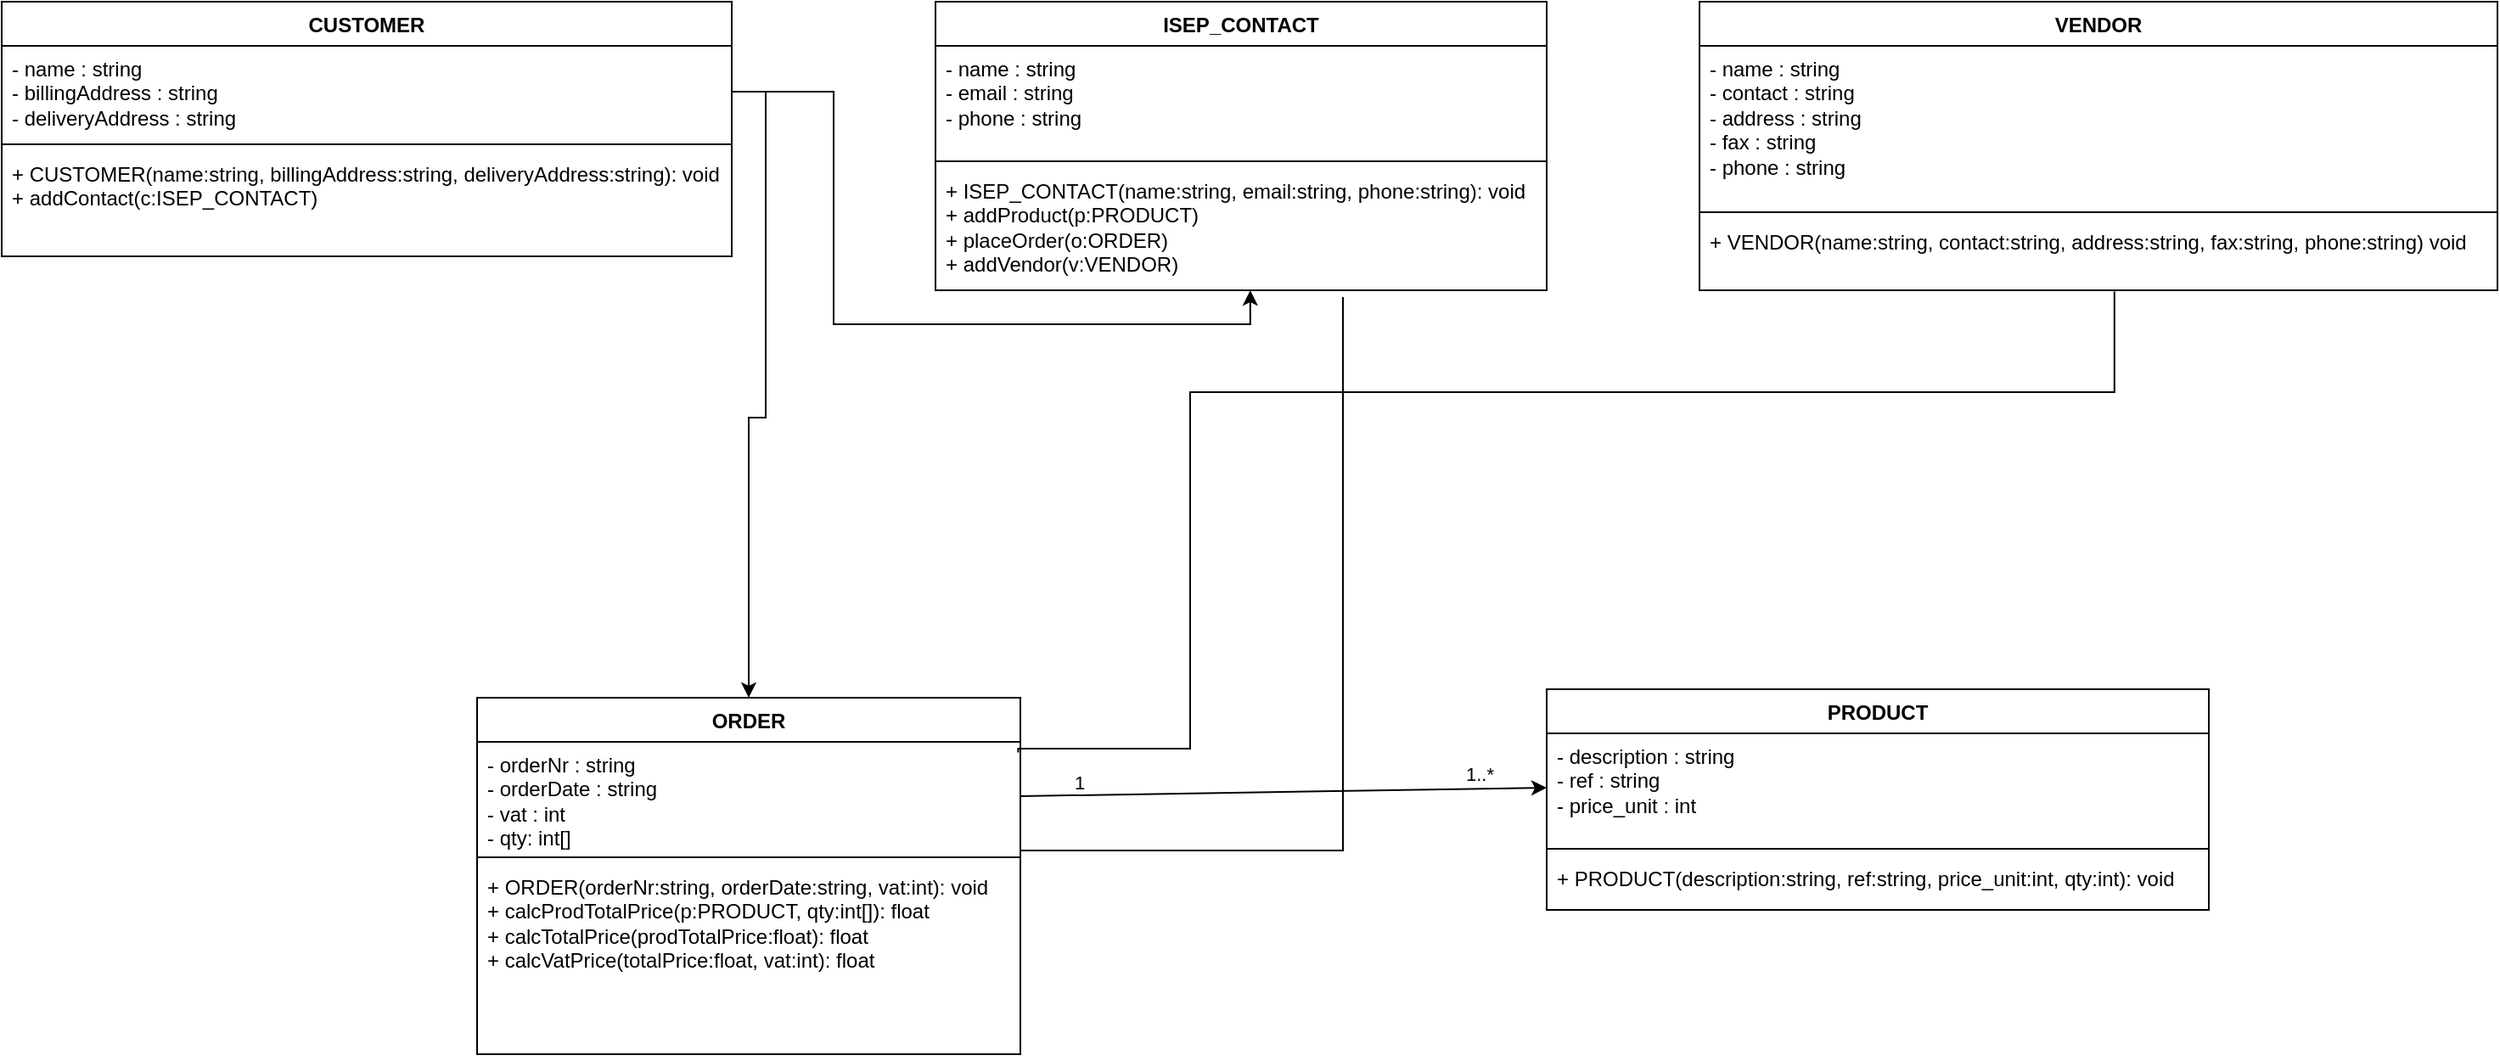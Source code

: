<mxfile version="24.7.17">
  <diagram name="Page-1" id="lRyyJMTsTZeolcEp8OgK">
    <mxGraphModel dx="2174" dy="672" grid="1" gridSize="10" guides="1" tooltips="1" connect="1" arrows="1" fold="1" page="1" pageScale="1" pageWidth="827" pageHeight="1169" math="0" shadow="0">
      <root>
        <mxCell id="0" />
        <mxCell id="1" parent="0" />
        <mxCell id="sCqrOmFN_YtkE-2UhN6L-5" value="VENDOR" style="swimlane;fontStyle=1;align=center;verticalAlign=top;childLayout=stackLayout;horizontal=1;startSize=26;horizontalStack=0;resizeParent=1;resizeParentMax=0;resizeLast=0;collapsible=1;marginBottom=0;whiteSpace=wrap;html=1;" vertex="1" parent="1">
          <mxGeometry x="710" y="170" width="470" height="170" as="geometry">
            <mxRectangle x="414" y="330" width="90" height="30" as="alternateBounds" />
          </mxGeometry>
        </mxCell>
        <mxCell id="sCqrOmFN_YtkE-2UhN6L-6" value="- name : string&lt;div&gt;- contact : string&lt;/div&gt;&lt;div&gt;- address : string&lt;/div&gt;&lt;div&gt;- fax : string&lt;/div&gt;&lt;div&gt;- phone : string&lt;/div&gt;" style="text;strokeColor=none;fillColor=none;align=left;verticalAlign=top;spacingLeft=4;spacingRight=4;overflow=hidden;rotatable=0;points=[[0,0.5],[1,0.5]];portConstraint=eastwest;whiteSpace=wrap;html=1;" vertex="1" parent="sCqrOmFN_YtkE-2UhN6L-5">
          <mxGeometry y="26" width="470" height="94" as="geometry" />
        </mxCell>
        <mxCell id="sCqrOmFN_YtkE-2UhN6L-7" value="" style="line;strokeWidth=1;fillColor=none;align=left;verticalAlign=middle;spacingTop=-1;spacingLeft=3;spacingRight=3;rotatable=0;labelPosition=right;points=[];portConstraint=eastwest;strokeColor=inherit;" vertex="1" parent="sCqrOmFN_YtkE-2UhN6L-5">
          <mxGeometry y="120" width="470" height="8" as="geometry" />
        </mxCell>
        <mxCell id="sCqrOmFN_YtkE-2UhN6L-8" value="+ VENDOR(name:string, contact:string, address:string, fax:string, phone:string) void" style="text;strokeColor=none;fillColor=none;align=left;verticalAlign=top;spacingLeft=4;spacingRight=4;overflow=hidden;rotatable=0;points=[[0,0.5],[1,0.5]];portConstraint=eastwest;whiteSpace=wrap;html=1;" vertex="1" parent="sCqrOmFN_YtkE-2UhN6L-5">
          <mxGeometry y="128" width="470" height="42" as="geometry" />
        </mxCell>
        <mxCell id="sCqrOmFN_YtkE-2UhN6L-39" style="edgeStyle=orthogonalEdgeStyle;rounded=0;orthogonalLoop=1;jettySize=auto;html=1;endArrow=none;endFill=0;" edge="1" parent="1" source="sCqrOmFN_YtkE-2UhN6L-9">
          <mxGeometry relative="1" as="geometry">
            <mxPoint x="500" y="344" as="targetPoint" />
            <Array as="points">
              <mxPoint x="500" y="670" />
              <mxPoint x="500" y="344" />
            </Array>
          </mxGeometry>
        </mxCell>
        <mxCell id="sCqrOmFN_YtkE-2UhN6L-9" value="ORDER" style="swimlane;fontStyle=1;align=center;verticalAlign=top;childLayout=stackLayout;horizontal=1;startSize=26;horizontalStack=0;resizeParent=1;resizeParentMax=0;resizeLast=0;collapsible=1;marginBottom=0;whiteSpace=wrap;html=1;" vertex="1" parent="1">
          <mxGeometry x="-10" y="580" width="320" height="210" as="geometry" />
        </mxCell>
        <mxCell id="sCqrOmFN_YtkE-2UhN6L-10" value="- orderNr : string&lt;div&gt;- orderDate : string&lt;/div&gt;&lt;div&gt;- vat : int&lt;/div&gt;&lt;div&gt;- qty: int[]&lt;/div&gt;" style="text;strokeColor=none;fillColor=none;align=left;verticalAlign=top;spacingLeft=4;spacingRight=4;overflow=hidden;rotatable=0;points=[[0,0.5],[1,0.5]];portConstraint=eastwest;whiteSpace=wrap;html=1;" vertex="1" parent="sCqrOmFN_YtkE-2UhN6L-9">
          <mxGeometry y="26" width="320" height="64" as="geometry" />
        </mxCell>
        <mxCell id="sCqrOmFN_YtkE-2UhN6L-11" value="" style="line;strokeWidth=1;fillColor=none;align=left;verticalAlign=middle;spacingTop=-1;spacingLeft=3;spacingRight=3;rotatable=0;labelPosition=right;points=[];portConstraint=eastwest;strokeColor=inherit;" vertex="1" parent="sCqrOmFN_YtkE-2UhN6L-9">
          <mxGeometry y="90" width="320" height="8" as="geometry" />
        </mxCell>
        <mxCell id="sCqrOmFN_YtkE-2UhN6L-12" value="+ ORDER(orderNr:string, orderDate:string, vat:int): void&lt;div&gt;+ calcProdTotalPrice(p:PRODUCT, qty:int[]): float&lt;/div&gt;&lt;div&gt;+ calcTotalPrice(prodTotalPrice:float): float&lt;/div&gt;&lt;div&gt;+ calcVatPrice(totalPrice:float, vat:int): float&lt;/div&gt;" style="text;strokeColor=none;fillColor=none;align=left;verticalAlign=top;spacingLeft=4;spacingRight=4;overflow=hidden;rotatable=0;points=[[0,0.5],[1,0.5]];portConstraint=eastwest;whiteSpace=wrap;html=1;" vertex="1" parent="sCqrOmFN_YtkE-2UhN6L-9">
          <mxGeometry y="98" width="320" height="112" as="geometry" />
        </mxCell>
        <mxCell id="sCqrOmFN_YtkE-2UhN6L-13" value="ISEP_CONTACT" style="swimlane;fontStyle=1;align=center;verticalAlign=top;childLayout=stackLayout;horizontal=1;startSize=26;horizontalStack=0;resizeParent=1;resizeParentMax=0;resizeLast=0;collapsible=1;marginBottom=0;whiteSpace=wrap;html=1;" vertex="1" parent="1">
          <mxGeometry x="260" y="170" width="360" height="170" as="geometry" />
        </mxCell>
        <mxCell id="sCqrOmFN_YtkE-2UhN6L-14" value="- name : string&lt;div&gt;- email : string&lt;/div&gt;&lt;div&gt;- phone : string&lt;/div&gt;" style="text;strokeColor=none;fillColor=none;align=left;verticalAlign=top;spacingLeft=4;spacingRight=4;overflow=hidden;rotatable=0;points=[[0,0.5],[1,0.5]];portConstraint=eastwest;whiteSpace=wrap;html=1;" vertex="1" parent="sCqrOmFN_YtkE-2UhN6L-13">
          <mxGeometry y="26" width="360" height="64" as="geometry" />
        </mxCell>
        <mxCell id="sCqrOmFN_YtkE-2UhN6L-15" value="" style="line;strokeWidth=1;fillColor=none;align=left;verticalAlign=middle;spacingTop=-1;spacingLeft=3;spacingRight=3;rotatable=0;labelPosition=right;points=[];portConstraint=eastwest;strokeColor=inherit;" vertex="1" parent="sCqrOmFN_YtkE-2UhN6L-13">
          <mxGeometry y="90" width="360" height="8" as="geometry" />
        </mxCell>
        <mxCell id="sCqrOmFN_YtkE-2UhN6L-16" value="+ ISEP_CONTACT(name:string, email:string, phone:string): void&lt;div&gt;+ addProduct(p:PRODUCT)&lt;/div&gt;&lt;div&gt;+ placeOrder(o:ORDER)&lt;/div&gt;&lt;div&gt;+ addVendor(v:VENDOR)&lt;/div&gt;" style="text;strokeColor=none;fillColor=none;align=left;verticalAlign=top;spacingLeft=4;spacingRight=4;overflow=hidden;rotatable=0;points=[[0,0.5],[1,0.5]];portConstraint=eastwest;whiteSpace=wrap;html=1;" vertex="1" parent="sCqrOmFN_YtkE-2UhN6L-13">
          <mxGeometry y="98" width="360" height="72" as="geometry" />
        </mxCell>
        <mxCell id="sCqrOmFN_YtkE-2UhN6L-17" value="PRODUCT" style="swimlane;fontStyle=1;align=center;verticalAlign=top;childLayout=stackLayout;horizontal=1;startSize=26;horizontalStack=0;resizeParent=1;resizeParentMax=0;resizeLast=0;collapsible=1;marginBottom=0;whiteSpace=wrap;html=1;" vertex="1" parent="1">
          <mxGeometry x="620" y="575" width="390" height="130" as="geometry" />
        </mxCell>
        <mxCell id="sCqrOmFN_YtkE-2UhN6L-18" value="- description : string&lt;div&gt;- ref : string&lt;/div&gt;&lt;div&gt;- price_unit : int&lt;/div&gt;" style="text;strokeColor=none;fillColor=none;align=left;verticalAlign=top;spacingLeft=4;spacingRight=4;overflow=hidden;rotatable=0;points=[[0,0.5],[1,0.5]];portConstraint=eastwest;whiteSpace=wrap;html=1;" vertex="1" parent="sCqrOmFN_YtkE-2UhN6L-17">
          <mxGeometry y="26" width="390" height="64" as="geometry" />
        </mxCell>
        <mxCell id="sCqrOmFN_YtkE-2UhN6L-19" value="" style="line;strokeWidth=1;fillColor=none;align=left;verticalAlign=middle;spacingTop=-1;spacingLeft=3;spacingRight=3;rotatable=0;labelPosition=right;points=[];portConstraint=eastwest;strokeColor=inherit;" vertex="1" parent="sCqrOmFN_YtkE-2UhN6L-17">
          <mxGeometry y="90" width="390" height="8" as="geometry" />
        </mxCell>
        <mxCell id="sCqrOmFN_YtkE-2UhN6L-20" value="+ PRODUCT(description:string, ref:string, price_unit:int, qty:int): void" style="text;strokeColor=none;fillColor=none;align=left;verticalAlign=top;spacingLeft=4;spacingRight=4;overflow=hidden;rotatable=0;points=[[0,0.5],[1,0.5]];portConstraint=eastwest;whiteSpace=wrap;html=1;" vertex="1" parent="sCqrOmFN_YtkE-2UhN6L-17">
          <mxGeometry y="98" width="390" height="32" as="geometry" />
        </mxCell>
        <mxCell id="sCqrOmFN_YtkE-2UhN6L-22" value="CUSTOMER" style="swimlane;fontStyle=1;align=center;verticalAlign=top;childLayout=stackLayout;horizontal=1;startSize=26;horizontalStack=0;resizeParent=1;resizeParentMax=0;resizeLast=0;collapsible=1;marginBottom=0;whiteSpace=wrap;html=1;" vertex="1" parent="1">
          <mxGeometry x="-290" y="170" width="430" height="150" as="geometry" />
        </mxCell>
        <mxCell id="sCqrOmFN_YtkE-2UhN6L-23" value="- name : string&lt;div&gt;- billingAddress : string&lt;/div&gt;&lt;div&gt;- deliveryAddress : string&lt;/div&gt;" style="text;strokeColor=none;fillColor=none;align=left;verticalAlign=top;spacingLeft=4;spacingRight=4;overflow=hidden;rotatable=0;points=[[0,0.5],[1,0.5]];portConstraint=eastwest;whiteSpace=wrap;html=1;" vertex="1" parent="sCqrOmFN_YtkE-2UhN6L-22">
          <mxGeometry y="26" width="430" height="54" as="geometry" />
        </mxCell>
        <mxCell id="sCqrOmFN_YtkE-2UhN6L-24" value="" style="line;strokeWidth=1;fillColor=none;align=left;verticalAlign=middle;spacingTop=-1;spacingLeft=3;spacingRight=3;rotatable=0;labelPosition=right;points=[];portConstraint=eastwest;strokeColor=inherit;" vertex="1" parent="sCqrOmFN_YtkE-2UhN6L-22">
          <mxGeometry y="80" width="430" height="8" as="geometry" />
        </mxCell>
        <mxCell id="sCqrOmFN_YtkE-2UhN6L-25" value="+ CUSTOMER(name:string, billingAddress:string, deliveryAddress:string): void&lt;div&gt;+ addContact(c:ISEP_CONTACT)&lt;/div&gt;" style="text;strokeColor=none;fillColor=none;align=left;verticalAlign=top;spacingLeft=4;spacingRight=4;overflow=hidden;rotatable=0;points=[[0,0.5],[1,0.5]];portConstraint=eastwest;whiteSpace=wrap;html=1;" vertex="1" parent="sCqrOmFN_YtkE-2UhN6L-22">
          <mxGeometry y="88" width="430" height="62" as="geometry" />
        </mxCell>
        <mxCell id="sCqrOmFN_YtkE-2UhN6L-27" style="edgeStyle=orthogonalEdgeStyle;rounded=0;orthogonalLoop=1;jettySize=auto;html=1;entryX=0.515;entryY=1;entryDx=0;entryDy=0;entryPerimeter=0;" edge="1" parent="1" source="sCqrOmFN_YtkE-2UhN6L-23" target="sCqrOmFN_YtkE-2UhN6L-16">
          <mxGeometry relative="1" as="geometry" />
        </mxCell>
        <mxCell id="sCqrOmFN_YtkE-2UhN6L-29" style="edgeStyle=orthogonalEdgeStyle;rounded=0;orthogonalLoop=1;jettySize=auto;html=1;entryX=0.5;entryY=0;entryDx=0;entryDy=0;" edge="1" parent="1" source="sCqrOmFN_YtkE-2UhN6L-23" target="sCqrOmFN_YtkE-2UhN6L-9">
          <mxGeometry relative="1" as="geometry" />
        </mxCell>
        <mxCell id="sCqrOmFN_YtkE-2UhN6L-31" value="" style="endArrow=classic;html=1;rounded=0;exitX=1;exitY=0.5;exitDx=0;exitDy=0;entryX=0;entryY=0.5;entryDx=0;entryDy=0;" edge="1" parent="1" source="sCqrOmFN_YtkE-2UhN6L-10" target="sCqrOmFN_YtkE-2UhN6L-18">
          <mxGeometry relative="1" as="geometry">
            <mxPoint x="370" y="510" as="sourcePoint" />
            <mxPoint x="530" y="510" as="targetPoint" />
          </mxGeometry>
        </mxCell>
        <mxCell id="sCqrOmFN_YtkE-2UhN6L-33" value="1" style="edgeLabel;resizable=0;html=1;;align=left;verticalAlign=bottom;rotation=0;" connectable="0" vertex="1" parent="sCqrOmFN_YtkE-2UhN6L-31">
          <mxGeometry x="-1" relative="1" as="geometry">
            <mxPoint x="30" as="offset" />
          </mxGeometry>
        </mxCell>
        <mxCell id="sCqrOmFN_YtkE-2UhN6L-34" value="1..*" style="edgeLabel;resizable=0;html=1;;align=right;verticalAlign=bottom;" connectable="0" vertex="1" parent="sCqrOmFN_YtkE-2UhN6L-31">
          <mxGeometry x="1" relative="1" as="geometry">
            <mxPoint x="-30" as="offset" />
          </mxGeometry>
        </mxCell>
        <mxCell id="sCqrOmFN_YtkE-2UhN6L-37" style="edgeStyle=orthogonalEdgeStyle;rounded=0;orthogonalLoop=1;jettySize=auto;html=1;entryX=0.52;entryY=1.018;entryDx=0;entryDy=0;entryPerimeter=0;exitX=0.996;exitY=0.097;exitDx=0;exitDy=0;exitPerimeter=0;endArrow=none;endFill=0;" edge="1" parent="1" source="sCqrOmFN_YtkE-2UhN6L-10" target="sCqrOmFN_YtkE-2UhN6L-8">
          <mxGeometry relative="1" as="geometry">
            <mxPoint x="340" y="610" as="sourcePoint" />
            <Array as="points">
              <mxPoint x="309" y="610" />
              <mxPoint x="410" y="610" />
              <mxPoint x="410" y="400" />
              <mxPoint x="954" y="400" />
            </Array>
          </mxGeometry>
        </mxCell>
      </root>
    </mxGraphModel>
  </diagram>
</mxfile>
